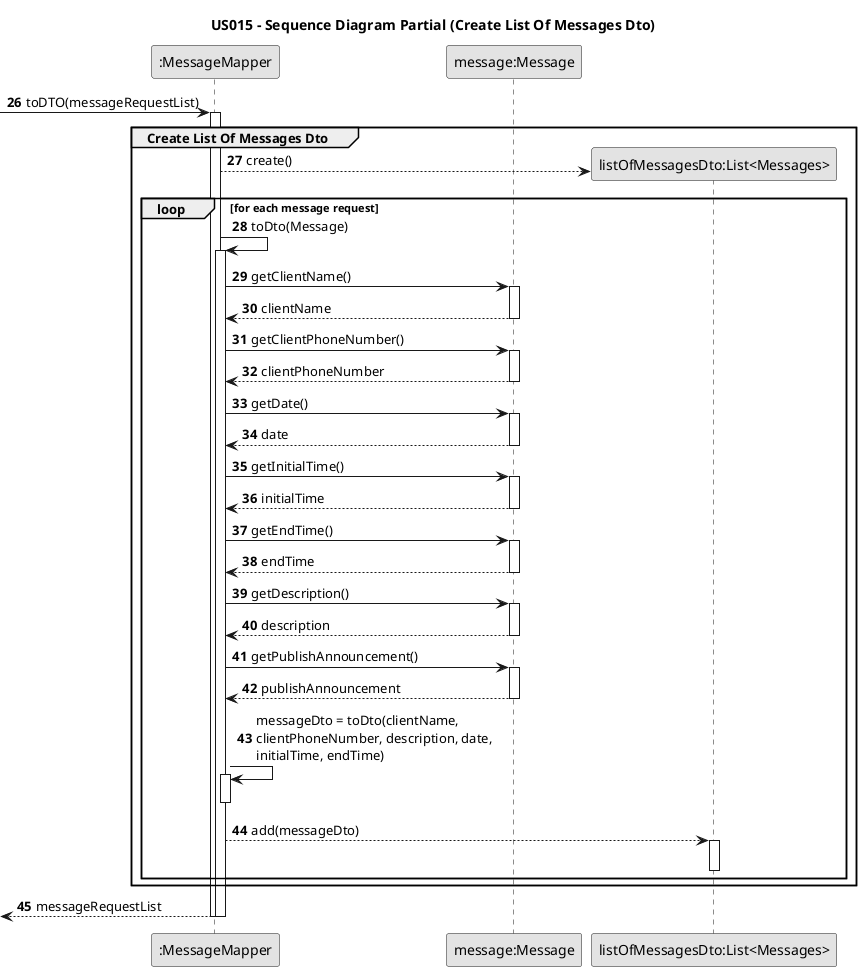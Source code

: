 @startuml
skinparam monochrome true
skinparam packageStyle rectangle
skinparam shadowing false

autonumber 26

title US015 - Sequence Diagram Partial (Create List Of Messages Dto)

'hide footbox

participant ":MessageMapper" as Mapper
participant "message:Message" as Messages
participant "listOfMessagesDto:List<Messages>" as listMessagesDTO




             -> Mapper : toDTO(messageRequestList)
            activate Mapper

group Create List Of Messages Dto

 Mapper --> listMessagesDTO** : create()

            loop for each message request

            Mapper -> Mapper: toDto(Message)
            activate Mapper

            Mapper -> Messages: getClientName()
            activate Messages

            Messages --> Mapper: clientName
            deactivate Messages

            Mapper -> Messages : getClientPhoneNumber()
            activate Messages

            Messages --> Mapper: clientPhoneNumber
            deactivate Messages

            Mapper -> Messages : getDate()
            activate Messages

            Messages --> Mapper : date
            deactivate Messages

            Mapper -> Messages : getInitialTime()
            activate Messages

            Messages --> Mapper : initialTime
            deactivate Messages

             Mapper -> Messages : getEndTime()
             activate Messages

             Messages --> Mapper : endTime
             deactivate Messages

             Mapper -> Messages : getDescription()
             activate Messages

             Messages --> Mapper: description
             deactivate Messages

             Mapper -> Messages: getPublishAnnouncement()
             activate Messages

             Messages --> Mapper: publishAnnouncement
             deactivate Messages

             Mapper -> Mapper : messageDto = toDto(clientName, \nclientPhoneNumber, description, date,\ninitialTime, endTime)
             activate Mapper
             deactivate Mapper

             Mapper --> listMessagesDTO : add(messageDto)
             activate listMessagesDTO
             deactivate listMessagesDTO

            end

            end


            <-- Mapper  : messageRequestList
            deactivate Mapper
            deactivate Mapper
@enduml